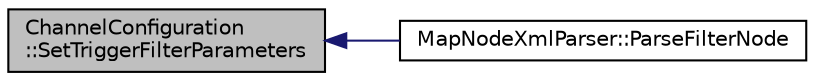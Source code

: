 digraph "ChannelConfiguration::SetTriggerFilterParameters"
{
  edge [fontname="Helvetica",fontsize="10",labelfontname="Helvetica",labelfontsize="10"];
  node [fontname="Helvetica",fontsize="10",shape=record];
  rankdir="LR";
  Node1 [label="ChannelConfiguration\l::SetTriggerFilterParameters",height=0.2,width=0.4,color="black", fillcolor="grey75", style="filled", fontcolor="black"];
  Node1 -> Node2 [dir="back",color="midnightblue",fontsize="10",style="solid",fontname="Helvetica"];
  Node2 [label="MapNodeXmlParser::ParseFilterNode",height=0.2,width=0.4,color="black", fillcolor="white", style="filled",URL="$d1/d1c/class_map_node_xml_parser.html#ac97e924d7c335f4c6edba06e2d028b13"];
}
